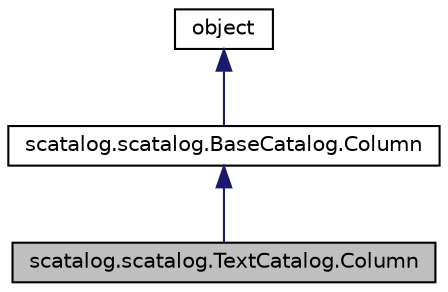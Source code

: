 digraph G
{
  edge [fontname="Helvetica",fontsize="10",labelfontname="Helvetica",labelfontsize="10"];
  node [fontname="Helvetica",fontsize="10",shape=record];
  Node1 [label="scatalog.scatalog.TextCatalog.Column",height=0.2,width=0.4,color="black", fillcolor="grey75", style="filled" fontcolor="black"];
  Node2 -> Node1 [dir=back,color="midnightblue",fontsize="10",style="solid",fontname="Helvetica"];
  Node2 [label="scatalog.scatalog.BaseCatalog.Column",height=0.2,width=0.4,color="black", fillcolor="white", style="filled",URL="$classscatalog_1_1scatalog_1_1BaseCatalog_1_1Column.html",tooltip="Represents a column in the catalog."];
  Node3 -> Node2 [dir=back,color="midnightblue",fontsize="10",style="solid",fontname="Helvetica"];
  Node3 [label="object",height=0.2,width=0.4,color="black", fillcolor="white", style="filled",URL="$classobject.html"];
}
